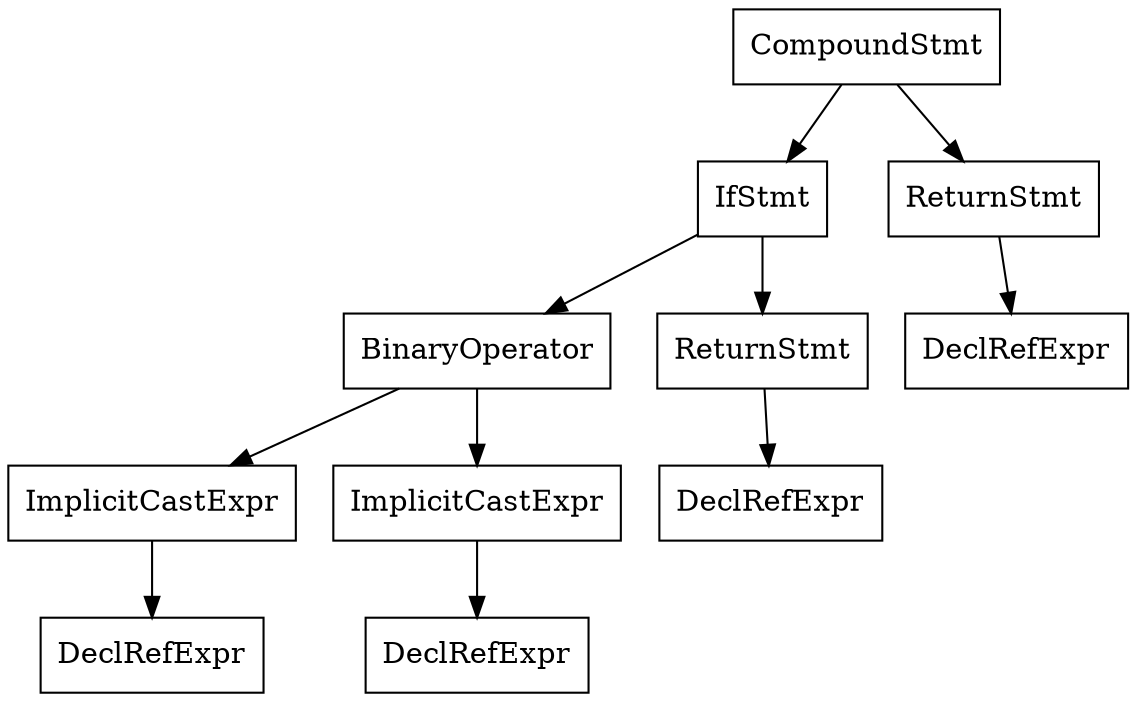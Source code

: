 digraph unnamed {

	Node0x55ac90e16350 [shape=record,label="{CompoundStmt}"];
	Node0x55ac90e16350 -> Node0x55ac90e16300;
	Node0x55ac90e16350 -> Node0x55ac90e16340;
	Node0x55ac90e16300 [shape=record,label="{IfStmt}"];
	Node0x55ac90e16300 -> Node0x55ac90e162b0;
	Node0x55ac90e16300 -> Node0x55ac90e162f0;
	Node0x55ac90e162b0 [shape=record,label="{BinaryOperator}"];
	Node0x55ac90e162b0 -> Node0x55ac90e16280;
	Node0x55ac90e162b0 -> Node0x55ac90e16298;
	Node0x55ac90e16280 [shape=record,label="{ImplicitCastExpr}"];
	Node0x55ac90e16280 -> Node0x55ac90e16240;
	Node0x55ac90e16240 [shape=record,label="{DeclRefExpr}"];
	Node0x55ac90e16298 [shape=record,label="{ImplicitCastExpr}"];
	Node0x55ac90e16298 -> Node0x55ac90e16260;
	Node0x55ac90e16260 [shape=record,label="{DeclRefExpr}"];
	Node0x55ac90e162f0 [shape=record,label="{ReturnStmt}"];
	Node0x55ac90e162f0 -> Node0x55ac90e162d0;
	Node0x55ac90e162d0 [shape=record,label="{DeclRefExpr}"];
	Node0x55ac90e16340 [shape=record,label="{ReturnStmt}"];
	Node0x55ac90e16340 -> Node0x55ac90e16320;
	Node0x55ac90e16320 [shape=record,label="{DeclRefExpr}"];
}
